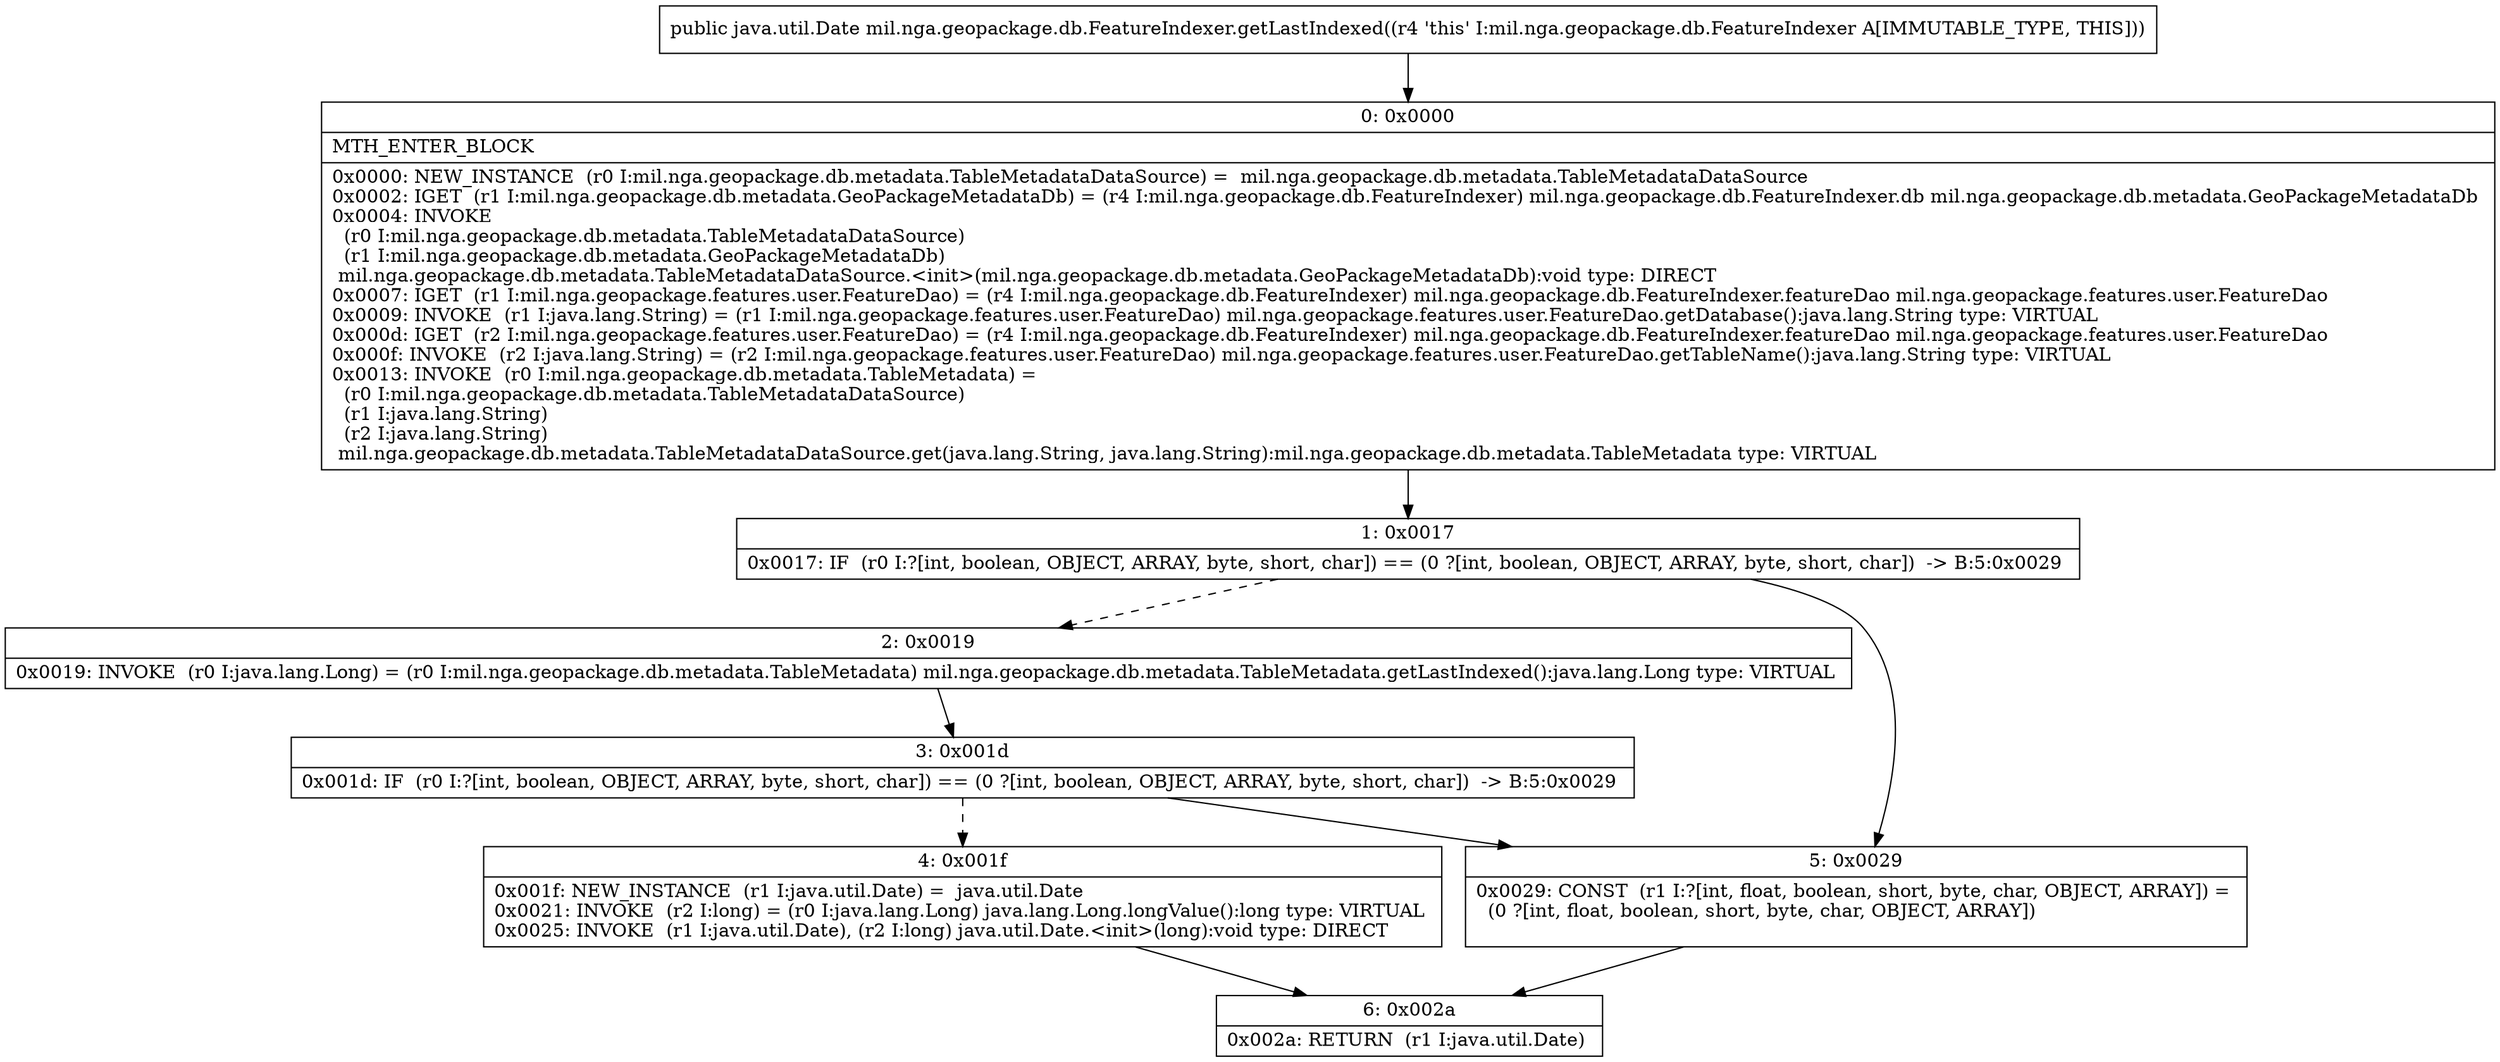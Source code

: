 digraph "CFG formil.nga.geopackage.db.FeatureIndexer.getLastIndexed()Ljava\/util\/Date;" {
Node_0 [shape=record,label="{0\:\ 0x0000|MTH_ENTER_BLOCK\l|0x0000: NEW_INSTANCE  (r0 I:mil.nga.geopackage.db.metadata.TableMetadataDataSource) =  mil.nga.geopackage.db.metadata.TableMetadataDataSource \l0x0002: IGET  (r1 I:mil.nga.geopackage.db.metadata.GeoPackageMetadataDb) = (r4 I:mil.nga.geopackage.db.FeatureIndexer) mil.nga.geopackage.db.FeatureIndexer.db mil.nga.geopackage.db.metadata.GeoPackageMetadataDb \l0x0004: INVOKE  \l  (r0 I:mil.nga.geopackage.db.metadata.TableMetadataDataSource)\l  (r1 I:mil.nga.geopackage.db.metadata.GeoPackageMetadataDb)\l mil.nga.geopackage.db.metadata.TableMetadataDataSource.\<init\>(mil.nga.geopackage.db.metadata.GeoPackageMetadataDb):void type: DIRECT \l0x0007: IGET  (r1 I:mil.nga.geopackage.features.user.FeatureDao) = (r4 I:mil.nga.geopackage.db.FeatureIndexer) mil.nga.geopackage.db.FeatureIndexer.featureDao mil.nga.geopackage.features.user.FeatureDao \l0x0009: INVOKE  (r1 I:java.lang.String) = (r1 I:mil.nga.geopackage.features.user.FeatureDao) mil.nga.geopackage.features.user.FeatureDao.getDatabase():java.lang.String type: VIRTUAL \l0x000d: IGET  (r2 I:mil.nga.geopackage.features.user.FeatureDao) = (r4 I:mil.nga.geopackage.db.FeatureIndexer) mil.nga.geopackage.db.FeatureIndexer.featureDao mil.nga.geopackage.features.user.FeatureDao \l0x000f: INVOKE  (r2 I:java.lang.String) = (r2 I:mil.nga.geopackage.features.user.FeatureDao) mil.nga.geopackage.features.user.FeatureDao.getTableName():java.lang.String type: VIRTUAL \l0x0013: INVOKE  (r0 I:mil.nga.geopackage.db.metadata.TableMetadata) = \l  (r0 I:mil.nga.geopackage.db.metadata.TableMetadataDataSource)\l  (r1 I:java.lang.String)\l  (r2 I:java.lang.String)\l mil.nga.geopackage.db.metadata.TableMetadataDataSource.get(java.lang.String, java.lang.String):mil.nga.geopackage.db.metadata.TableMetadata type: VIRTUAL \l}"];
Node_1 [shape=record,label="{1\:\ 0x0017|0x0017: IF  (r0 I:?[int, boolean, OBJECT, ARRAY, byte, short, char]) == (0 ?[int, boolean, OBJECT, ARRAY, byte, short, char])  \-\> B:5:0x0029 \l}"];
Node_2 [shape=record,label="{2\:\ 0x0019|0x0019: INVOKE  (r0 I:java.lang.Long) = (r0 I:mil.nga.geopackage.db.metadata.TableMetadata) mil.nga.geopackage.db.metadata.TableMetadata.getLastIndexed():java.lang.Long type: VIRTUAL \l}"];
Node_3 [shape=record,label="{3\:\ 0x001d|0x001d: IF  (r0 I:?[int, boolean, OBJECT, ARRAY, byte, short, char]) == (0 ?[int, boolean, OBJECT, ARRAY, byte, short, char])  \-\> B:5:0x0029 \l}"];
Node_4 [shape=record,label="{4\:\ 0x001f|0x001f: NEW_INSTANCE  (r1 I:java.util.Date) =  java.util.Date \l0x0021: INVOKE  (r2 I:long) = (r0 I:java.lang.Long) java.lang.Long.longValue():long type: VIRTUAL \l0x0025: INVOKE  (r1 I:java.util.Date), (r2 I:long) java.util.Date.\<init\>(long):void type: DIRECT \l}"];
Node_5 [shape=record,label="{5\:\ 0x0029|0x0029: CONST  (r1 I:?[int, float, boolean, short, byte, char, OBJECT, ARRAY]) = \l  (0 ?[int, float, boolean, short, byte, char, OBJECT, ARRAY])\l \l}"];
Node_6 [shape=record,label="{6\:\ 0x002a|0x002a: RETURN  (r1 I:java.util.Date) \l}"];
MethodNode[shape=record,label="{public java.util.Date mil.nga.geopackage.db.FeatureIndexer.getLastIndexed((r4 'this' I:mil.nga.geopackage.db.FeatureIndexer A[IMMUTABLE_TYPE, THIS])) }"];
MethodNode -> Node_0;
Node_0 -> Node_1;
Node_1 -> Node_2[style=dashed];
Node_1 -> Node_5;
Node_2 -> Node_3;
Node_3 -> Node_4[style=dashed];
Node_3 -> Node_5;
Node_4 -> Node_6;
Node_5 -> Node_6;
}

